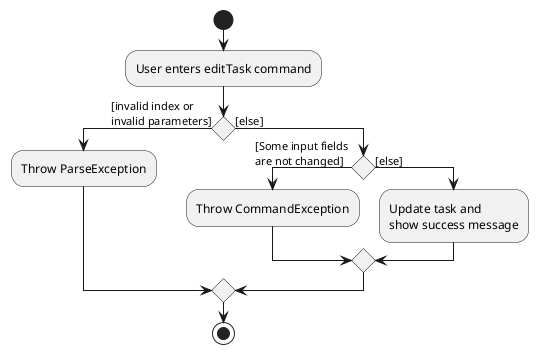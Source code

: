 @startuml
start
:User enters editTask command;

if () then ([invalid index or \ninvalid parameters])
    :Throw ParseException;

else ([else])

    if () then ([Some input fields \nare not changed])
        :Throw CommandException;
    else ([else])
        :Update task and \nshow success message;
    endif

endif
stop
@enduml
